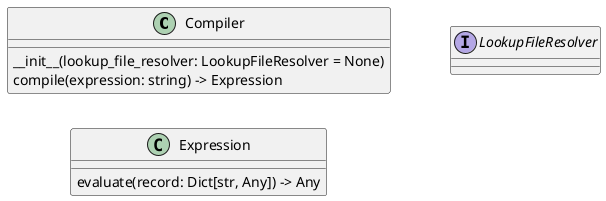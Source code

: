 @startuml

left to right direction

class Compiler {
    __init__(lookup_file_resolver: LookupFileResolver = None)
    compile(expression: string) -> Expression
}

class Expression {
    evaluate(record: Dict[str, Any]) -> Any
}


interface LookupFileResolver {

}

@enduml
